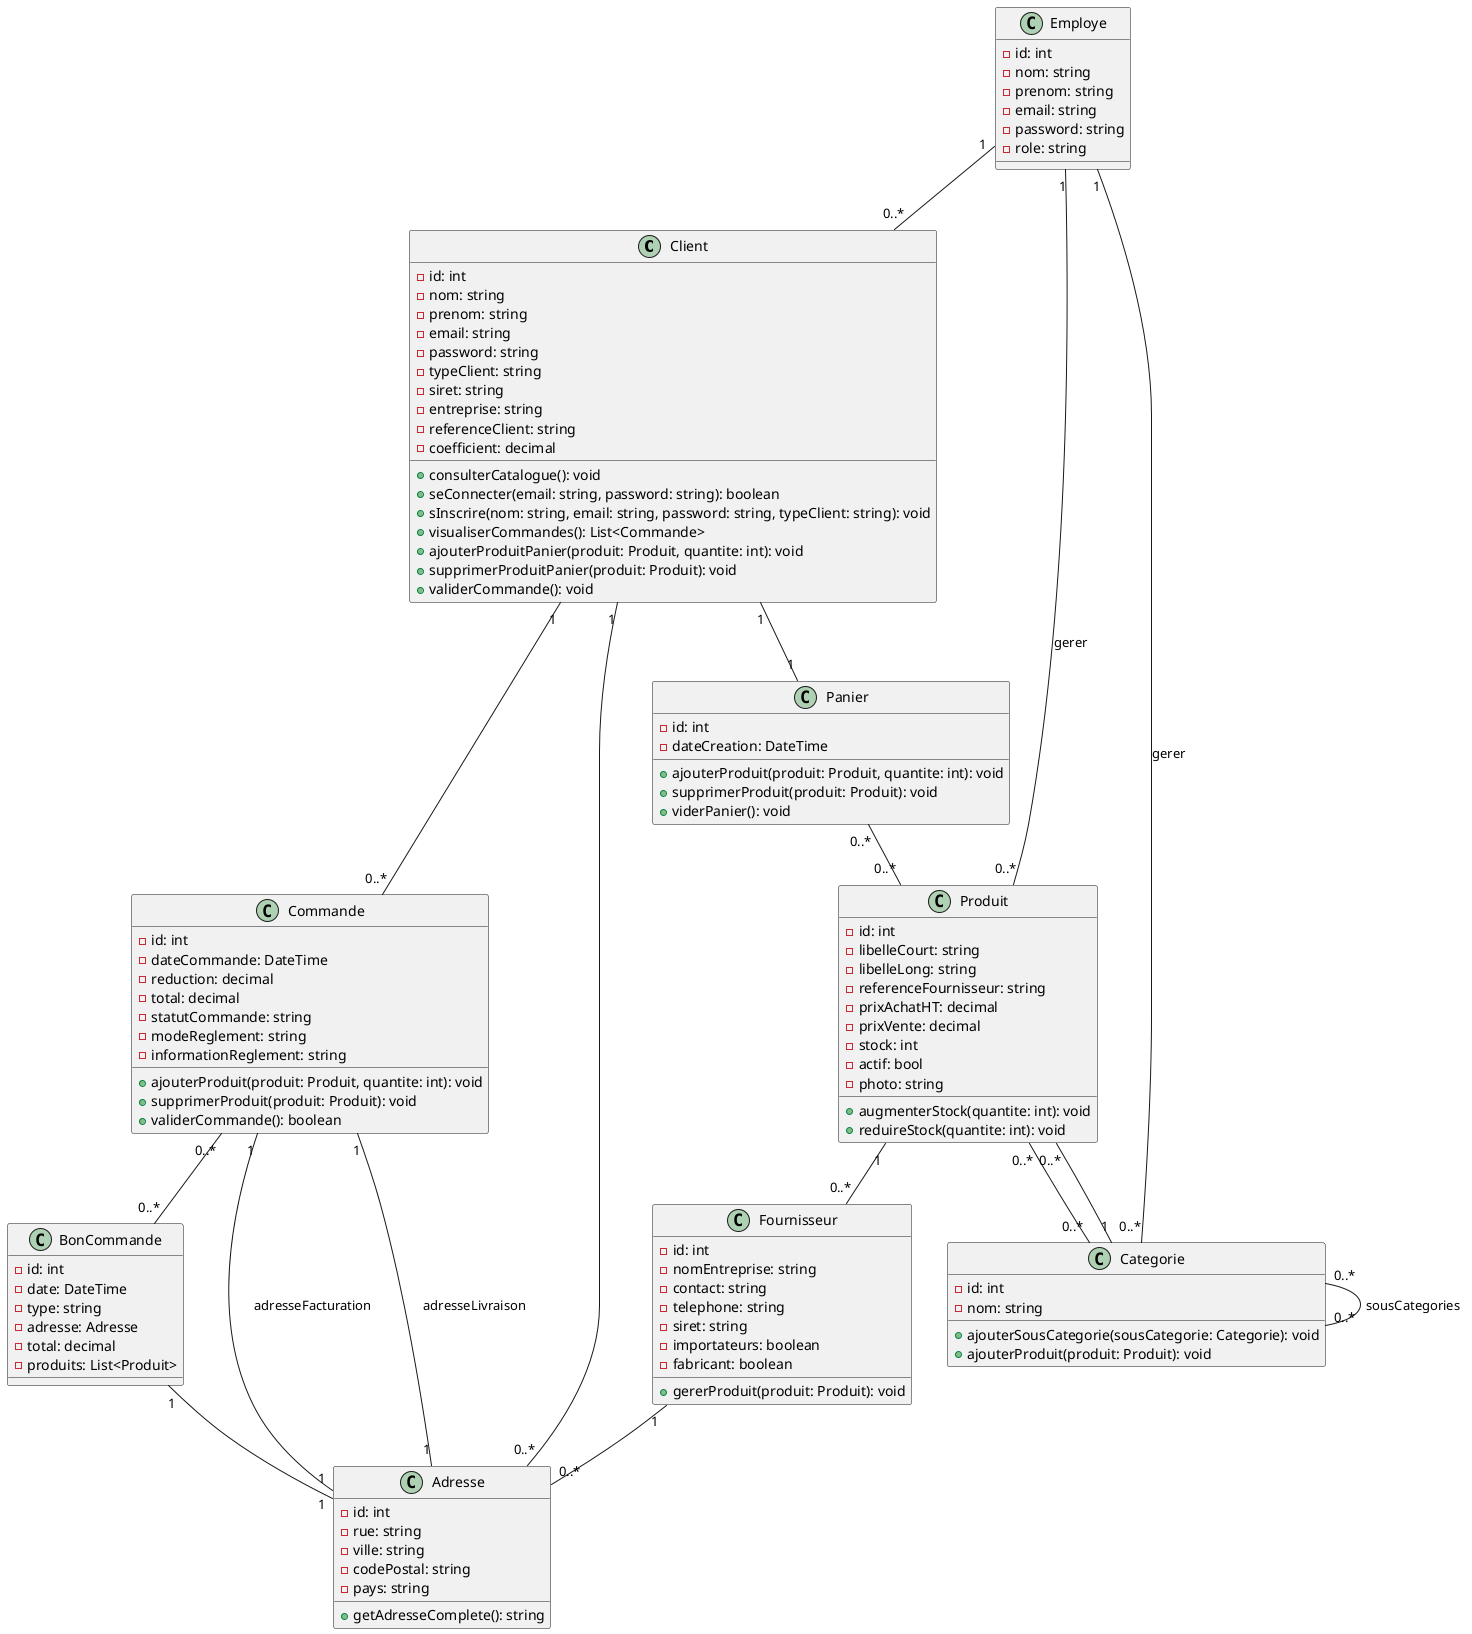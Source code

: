 @startuml diagramme_classe

class Client {
    - id: int
    - nom: string
    - prenom: string
    - email: string
    - password: string
    - typeClient: string
    - siret: string
    - entreprise: string
    - referenceClient: string
    - coefficient: decimal
    + consulterCatalogue(): void
    + seConnecter(email: string, password: string): boolean
    + sInscrire(nom: string, email: string, password: string, typeClient: string): void
    + visualiserCommandes(): List<Commande>
    + ajouterProduitPanier(produit: Produit, quantite: int): void
    + supprimerProduitPanier(produit: Produit): void
    + validerCommande(): void
}

class Adresse {
    - id: int
    - rue: string
    - ville: string
    - codePostal: string
    - pays: string
    + getAdresseComplete(): string
}

class Employe {
    - id: int
    - nom: string
    - prenom: string
    - email: string
    - password: string
    - role: string
}

class Produit {
    - id: int
    - libelleCourt: string
    - libelleLong: string
    - referenceFournisseur: string
    - prixAchatHT: decimal
    - prixVente: decimal
    - stock: int
    - actif: bool
    - photo: string
    + augmenterStock(quantite: int): void
    + reduireStock(quantite: int): void
}

class Categorie {
    - id: int
    - nom: string
    + ajouterSousCategorie(sousCategorie: Categorie): void
    + ajouterProduit(produit: Produit): void
}

class Fournisseur {
    - id: int
    - nomEntreprise: string
    - contact: string
    - telephone: string
    - siret: string
    - importateurs: boolean
    - fabricant: boolean
    + gererProduit(produit: Produit): void
}

class Commande {
    - id: int
    - dateCommande: DateTime
    - reduction: decimal
    - total: decimal
    - statutCommande: string
    - modeReglement: string
    - informationReglement: string
    + ajouterProduit(produit: Produit, quantite: int): void
    + supprimerProduit(produit: Produit): void
    + validerCommande(): boolean
}

class Panier {
    - id: int
    - dateCreation: DateTime
    + ajouterProduit(produit: Produit, quantite: int): void
    + supprimerProduit(produit: Produit): void
    + viderPanier(): void
}

class BonCommande {
    - id: int
    - date: DateTime
    - type: string
    - adresse: Adresse
    - total: decimal
    - produits: List<Produit>
}

Client "1" -- "0..*" Commande
Commande "1" -- "1" Adresse : adresseLivraison
Commande "1" -- "1" Adresse : adresseFacturation
Client "1" -- "0..*" Adresse
Client "1" -- "1" Panier
Employe "1" -- "0..*" Client
Employe "1" -- "0..*" Produit : gerer
Employe "1" -- "0..*" Categorie : gerer

Produit "1" -- "0..*" Fournisseur
Produit "0..*" -- "0..*" Categorie
Categorie "0..*" -- "0..*" Categorie : sousCategories
Categorie "1" -- "0..*" Produit
Fournisseur "1" -- "0..*" Adresse
Panier "0..*" -- "0..*" Produit
Commande "0..*" -- "0..*" BonCommande
BonCommande "1" -- "1" Adresse

@enduml
